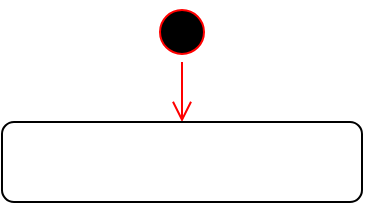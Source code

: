 <mxfile version="24.4.0" type="github">
  <diagram name="Page-1" id="NfVHVe16_3ZXJLiVByDt">
    <mxGraphModel dx="880" dy="468" grid="1" gridSize="10" guides="1" tooltips="1" connect="1" arrows="1" fold="1" page="1" pageScale="1" pageWidth="827" pageHeight="1169" math="0" shadow="0">
      <root>
        <mxCell id="0" />
        <mxCell id="1" parent="0" />
        <mxCell id="g1CvBdNcYukEIJ930ufU-1" value="" style="ellipse;html=1;shape=startState;fillColor=#000000;strokeColor=#ff0000;" vertex="1" parent="1">
          <mxGeometry x="340" y="80" width="30" height="30" as="geometry" />
        </mxCell>
        <mxCell id="g1CvBdNcYukEIJ930ufU-2" value="" style="edgeStyle=orthogonalEdgeStyle;html=1;verticalAlign=bottom;endArrow=open;endSize=8;strokeColor=#ff0000;rounded=0;" edge="1" source="g1CvBdNcYukEIJ930ufU-1" parent="1">
          <mxGeometry relative="1" as="geometry">
            <mxPoint x="355" y="140" as="targetPoint" />
          </mxGeometry>
        </mxCell>
        <mxCell id="g1CvBdNcYukEIJ930ufU-3" value="" style="rounded=1;whiteSpace=wrap;html=1;" vertex="1" parent="1">
          <mxGeometry x="265" y="140" width="180" height="40" as="geometry" />
        </mxCell>
      </root>
    </mxGraphModel>
  </diagram>
</mxfile>
